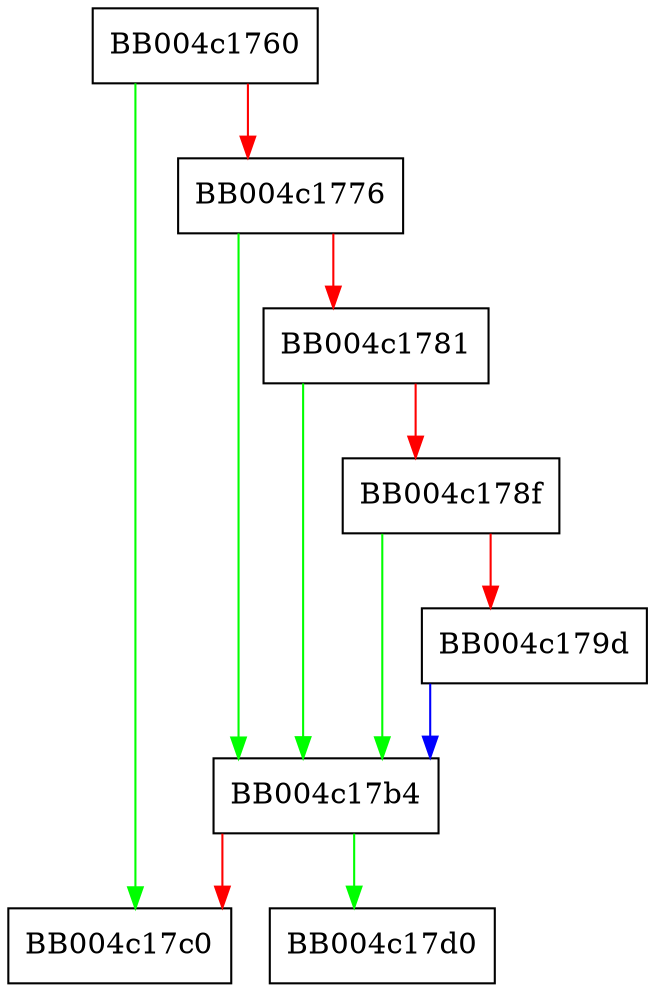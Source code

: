 digraph ossl_quic_wire_encode_transport_param_int {
  node [shape="box"];
  graph [splines=ortho];
  BB004c1760 -> BB004c17c0 [color="green"];
  BB004c1760 -> BB004c1776 [color="red"];
  BB004c1776 -> BB004c17b4 [color="green"];
  BB004c1776 -> BB004c1781 [color="red"];
  BB004c1781 -> BB004c17b4 [color="green"];
  BB004c1781 -> BB004c178f [color="red"];
  BB004c178f -> BB004c17b4 [color="green"];
  BB004c178f -> BB004c179d [color="red"];
  BB004c179d -> BB004c17b4 [color="blue"];
  BB004c17b4 -> BB004c17d0 [color="green"];
  BB004c17b4 -> BB004c17c0 [color="red"];
}